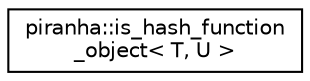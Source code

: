 digraph "Graphical Class Hierarchy"
{
  edge [fontname="Helvetica",fontsize="10",labelfontname="Helvetica",labelfontsize="10"];
  node [fontname="Helvetica",fontsize="10",shape=record];
  rankdir="LR";
  Node0 [label="piranha::is_hash_function\l_object\< T, U \>",height=0.2,width=0.4,color="black", fillcolor="white", style="filled",URL="$classpiranha_1_1is__hash__function__object.html",tooltip="Type trait to detect hash function objects. "];
}
